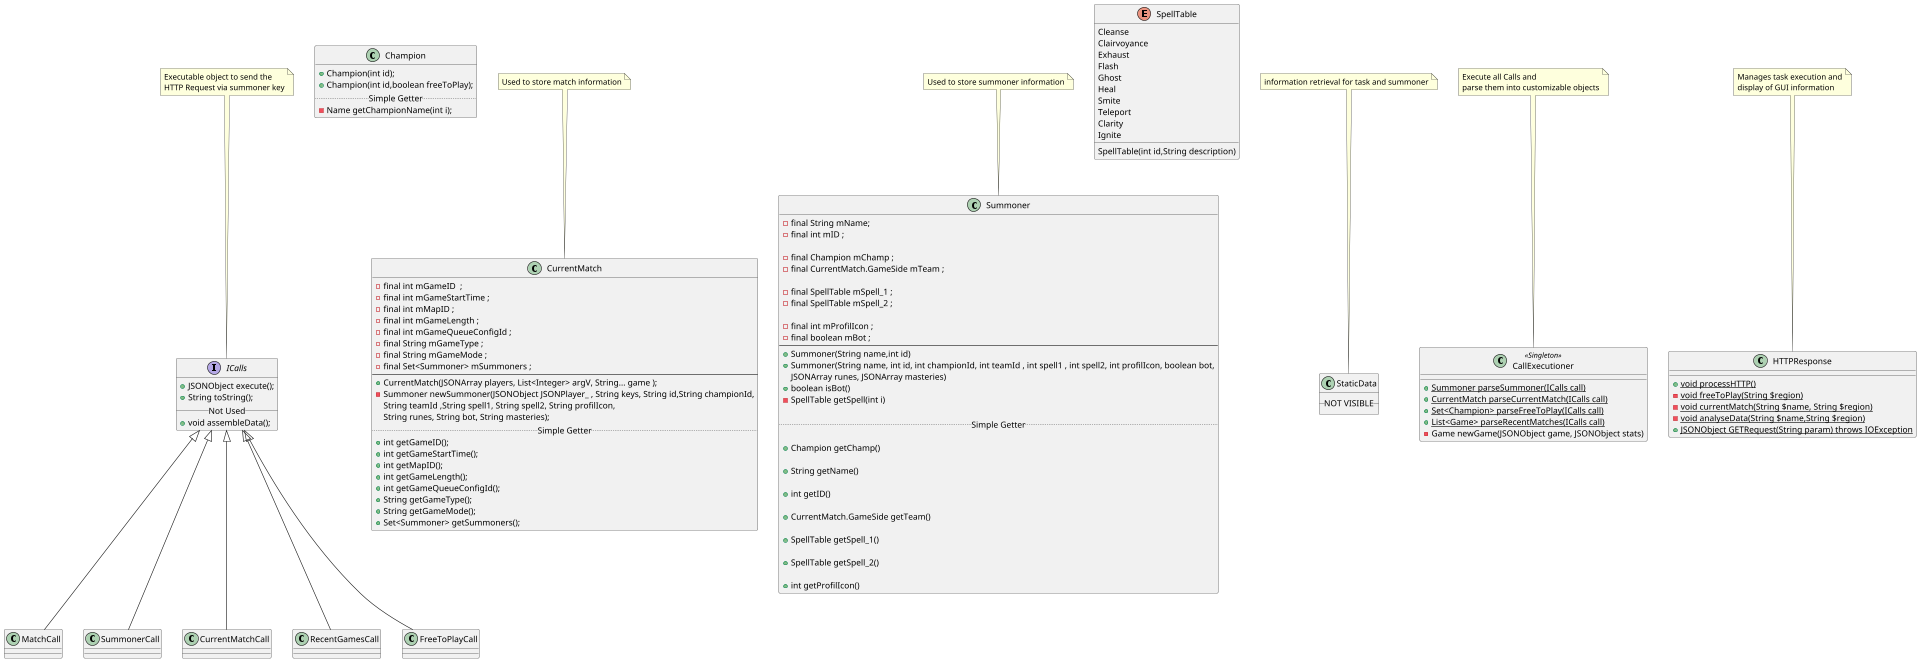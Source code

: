 @startuml
scale 1920x1080

interface ICalls{
    +JSONObject execute();
    +String toString();
    __Not Used__
    +void assembleData();
}


ICalls <|-- MatchCall
ICalls <|-- SummonerCall
ICalls <|-- CurrentMatchCall
ICalls <|-- RecentGamesCall
ICalls <|-- FreeToPlayCall


class Champion{
    +Champion(int id);
    +Champion(int id,boolean freeToPlay);
    ..Simple Getter..
    -Name getChampionName(int i);
}

class CurrentMatch{
    -final int mGameID  ;
    -final int mGameStartTime ;
    -final int mMapID ;
    -final int mGameLength ;
    -final int mGameQueueConfigId ;
    -final String mGameType ;
    -final String mGameMode ;
    -final Set<Summoner> mSummoners ;
    ----
    +CurrentMatch(JSONArray players, List<Integer> argV, String... game );
    -Summoner newSummoner(JSONObject JSONPlayer_ , String keys, String id,String championId,
                                      String teamId ,String spell1, String spell2, String profilIcon,
                                      String runes, String bot, String masteries);
    ..Simple Getter..
    +int getGameID();
    +int getGameStartTime();
    +int getMapID();
    +int getGameLength();
    +int getGameQueueConfigId();
    +String getGameType();
    +String getGameMode();
    +Set<Summoner> getSummoners();
}

class Summoner{
    -final String mName;
    -final int mID ;

    -final Champion mChamp ;
    -final CurrentMatch.GameSide mTeam ;

    -final SpellTable mSpell_1 ;
    -final SpellTable mSpell_2 ;

    -final int mProfilIcon ;
    -final boolean mBot ;
    ----
    +Summoner(String name,int id)
    +Summoner(String name, int id, int championId, int teamId , int spell1 , int spell2, int profilIcon, boolean bot,
                         JSONArray runes, JSONArray masteries)
    +boolean isBot()
    -SpellTable getSpell(int i)

    ..Simple Getter..

    +Champion getChamp()

    +String getName()

    +int getID()

    +CurrentMatch.GameSide getTeam()

    +SpellTable getSpell_1()

    +SpellTable getSpell_2()

    +int getProfilIcon()
}

enum SpellTable {
Cleanse
Clairvoyance
Exhaust
Flash
Ghost
Heal
Smite
Teleport
Clarity
Ignite
SpellTable(int id,String description)
}

class StaticData{
__NOT VISIBLE__
}

class CallExecutioner<<Singleton>>{
+{static} Summoner parseSummoner(ICalls call)
+{static} CurrentMatch parseCurrentMatch(ICalls call)
+{static} Set<Champion> parseFreeToPlay(ICalls call)
+{static} List<Game> parseRecentMatches(ICalls call)
-Game newGame(JSONObject game, JSONObject stats)
}

class HTTPResponse{
+{static}void processHTTP()
-{static}void freeToPlay(String $region)
-{static}void currentMatch(String $name, String $region)
-{static}void analyseData(String $name,String $region)
+{static}JSONObject GETRequest(String param) throws IOException
}

note top of ICalls : Executable object to send the \nHTTP Request via summoner key
note top of CurrentMatch : Used to store match information
note top of Summoner : Used to store summoner information
note top of StaticData : information retrieval for task and summoner
note top of CallExecutioner : Execute all Calls and\nparse them into customizable objects
note top of HTTPResponse : Manages task execution and\ndisplay of GUI information
@enduml